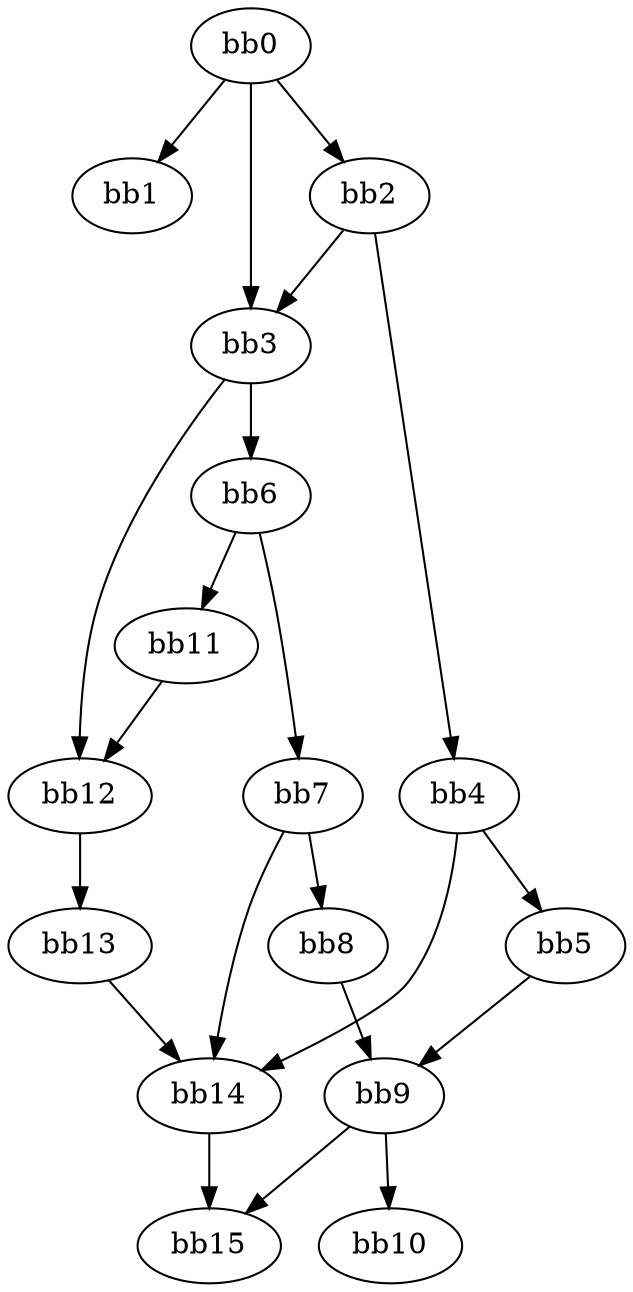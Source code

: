 digraph {
    0 [ label = "bb0\l" ]
    1 [ label = "bb1\l" ]
    2 [ label = "bb2\l" ]
    3 [ label = "bb3\l" ]
    4 [ label = "bb4\l" ]
    5 [ label = "bb5\l" ]
    6 [ label = "bb6\l" ]
    7 [ label = "bb7\l" ]
    8 [ label = "bb8\l" ]
    9 [ label = "bb9\l" ]
    10 [ label = "bb10\l" ]
    11 [ label = "bb11\l" ]
    12 [ label = "bb12\l" ]
    13 [ label = "bb13\l" ]
    14 [ label = "bb14\l" ]
    15 [ label = "bb15\l" ]
    0 -> 1 [ ]
    0 -> 2 [ ]
    0 -> 3 [ ]
    2 -> 3 [ ]
    2 -> 4 [ ]
    3 -> 6 [ ]
    3 -> 12 [ ]
    4 -> 5 [ ]
    4 -> 14 [ ]
    5 -> 9 [ ]
    6 -> 7 [ ]
    6 -> 11 [ ]
    7 -> 8 [ ]
    7 -> 14 [ ]
    8 -> 9 [ ]
    9 -> 10 [ ]
    9 -> 15 [ ]
    11 -> 12 [ ]
    12 -> 13 [ ]
    13 -> 14 [ ]
    14 -> 15 [ ]
}

